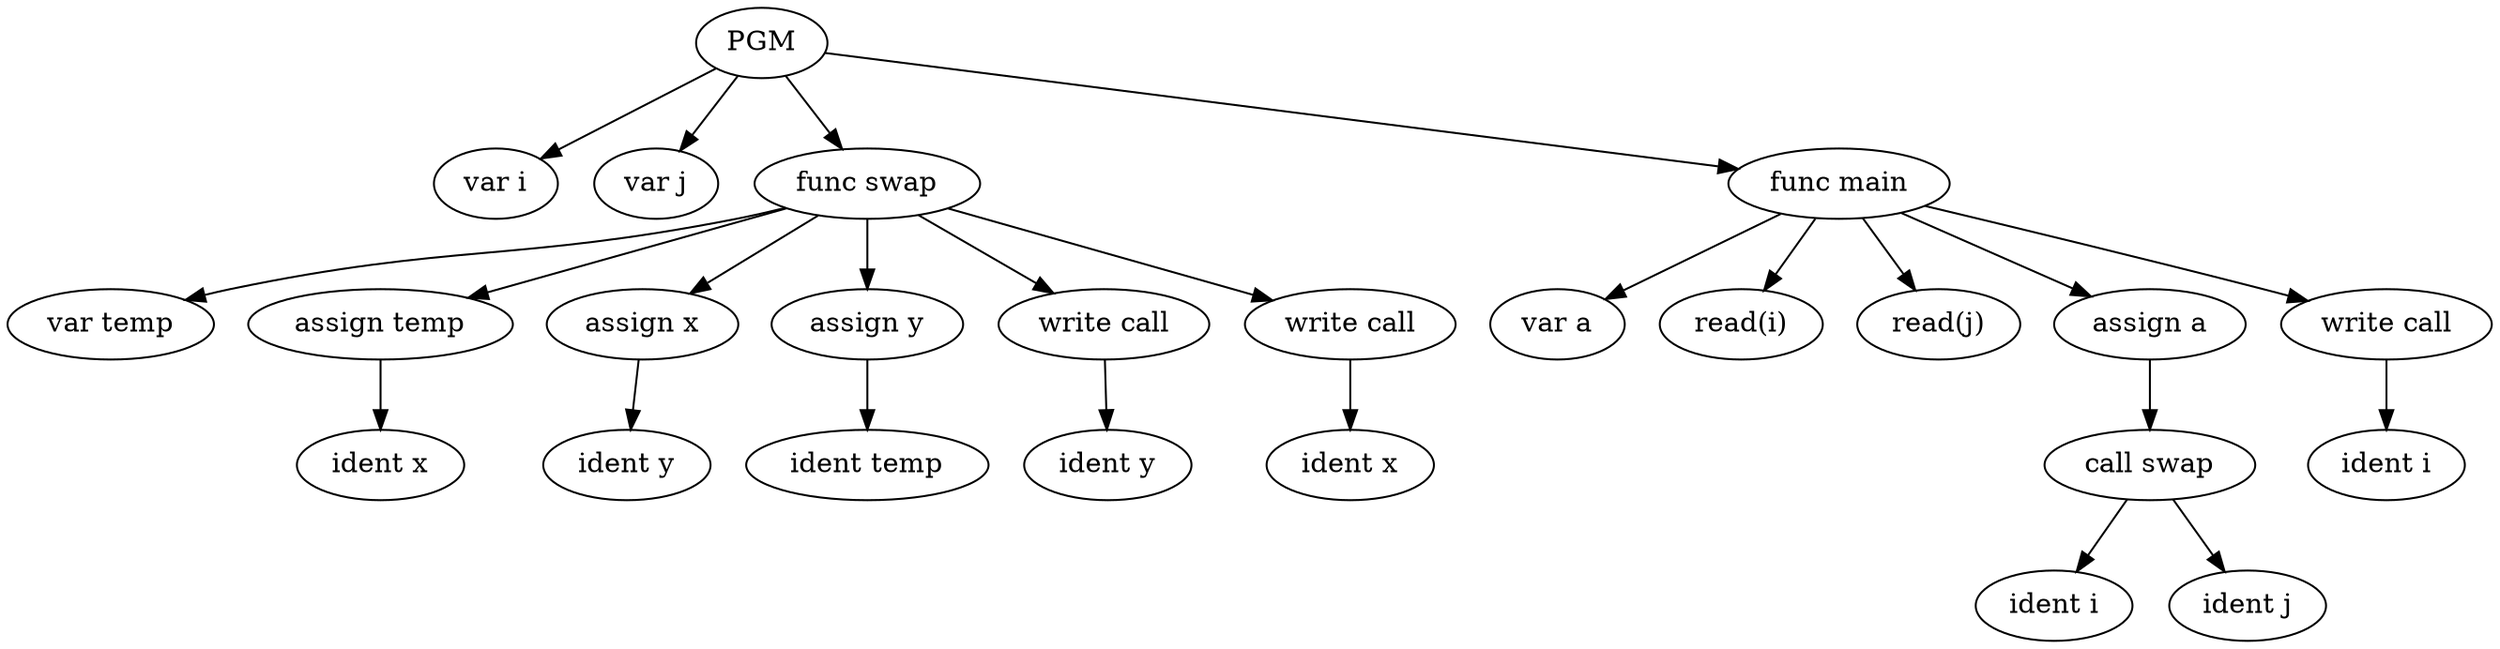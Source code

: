 digraph ast {
0[label = PGM, shape = ellipse]
1[label = "var i", shape = ellipse]
0 -> 1
2[label = "var j", shape = ellipse]
0 -> 2
3[label = "func swap", shape = ellipse]
0 -> 3
4[label = "var temp", shape = ellipse]
3 -> 4
5[label = "assign temp", shape = ellipse]
3 -> 5
6[label = "ident x", shape = ellipse]
5 -> 6
7[label = "assign x", shape = ellipse]
3 -> 7
8[label = "ident y", shape = ellipse]
7 -> 8
9[label = "assign y", shape = ellipse]
3 -> 9
10[label = "ident temp", shape = ellipse]
9 -> 10
11[label = "write call", shape = ellipse]
3 -> 11
12[label = "ident y", shape = ellipse]
11 -> 12
13[label = "write call", shape = ellipse]
3 -> 13
14[label = "ident x", shape = ellipse]
13 -> 14
15[label = "func main", shape = ellipse]
0 -> 15
16[label = "var a", shape = ellipse]
15 -> 16
17[label = "read(i)", shape = ellipse]
15 -> 17
18[label = "read(j)", shape = ellipse]
15 -> 18
19[label = "assign a", shape = ellipse]
15 -> 19
20[label = "call swap", shape = ellipse]
19 -> 20
21[label = "ident i", shape = ellipse]
20 -> 21
22[label = "ident j", shape = ellipse]
20 -> 22
23[label = "write call", shape = ellipse]
15 -> 23
24[label = "ident i", shape = ellipse]
23 -> 24
}